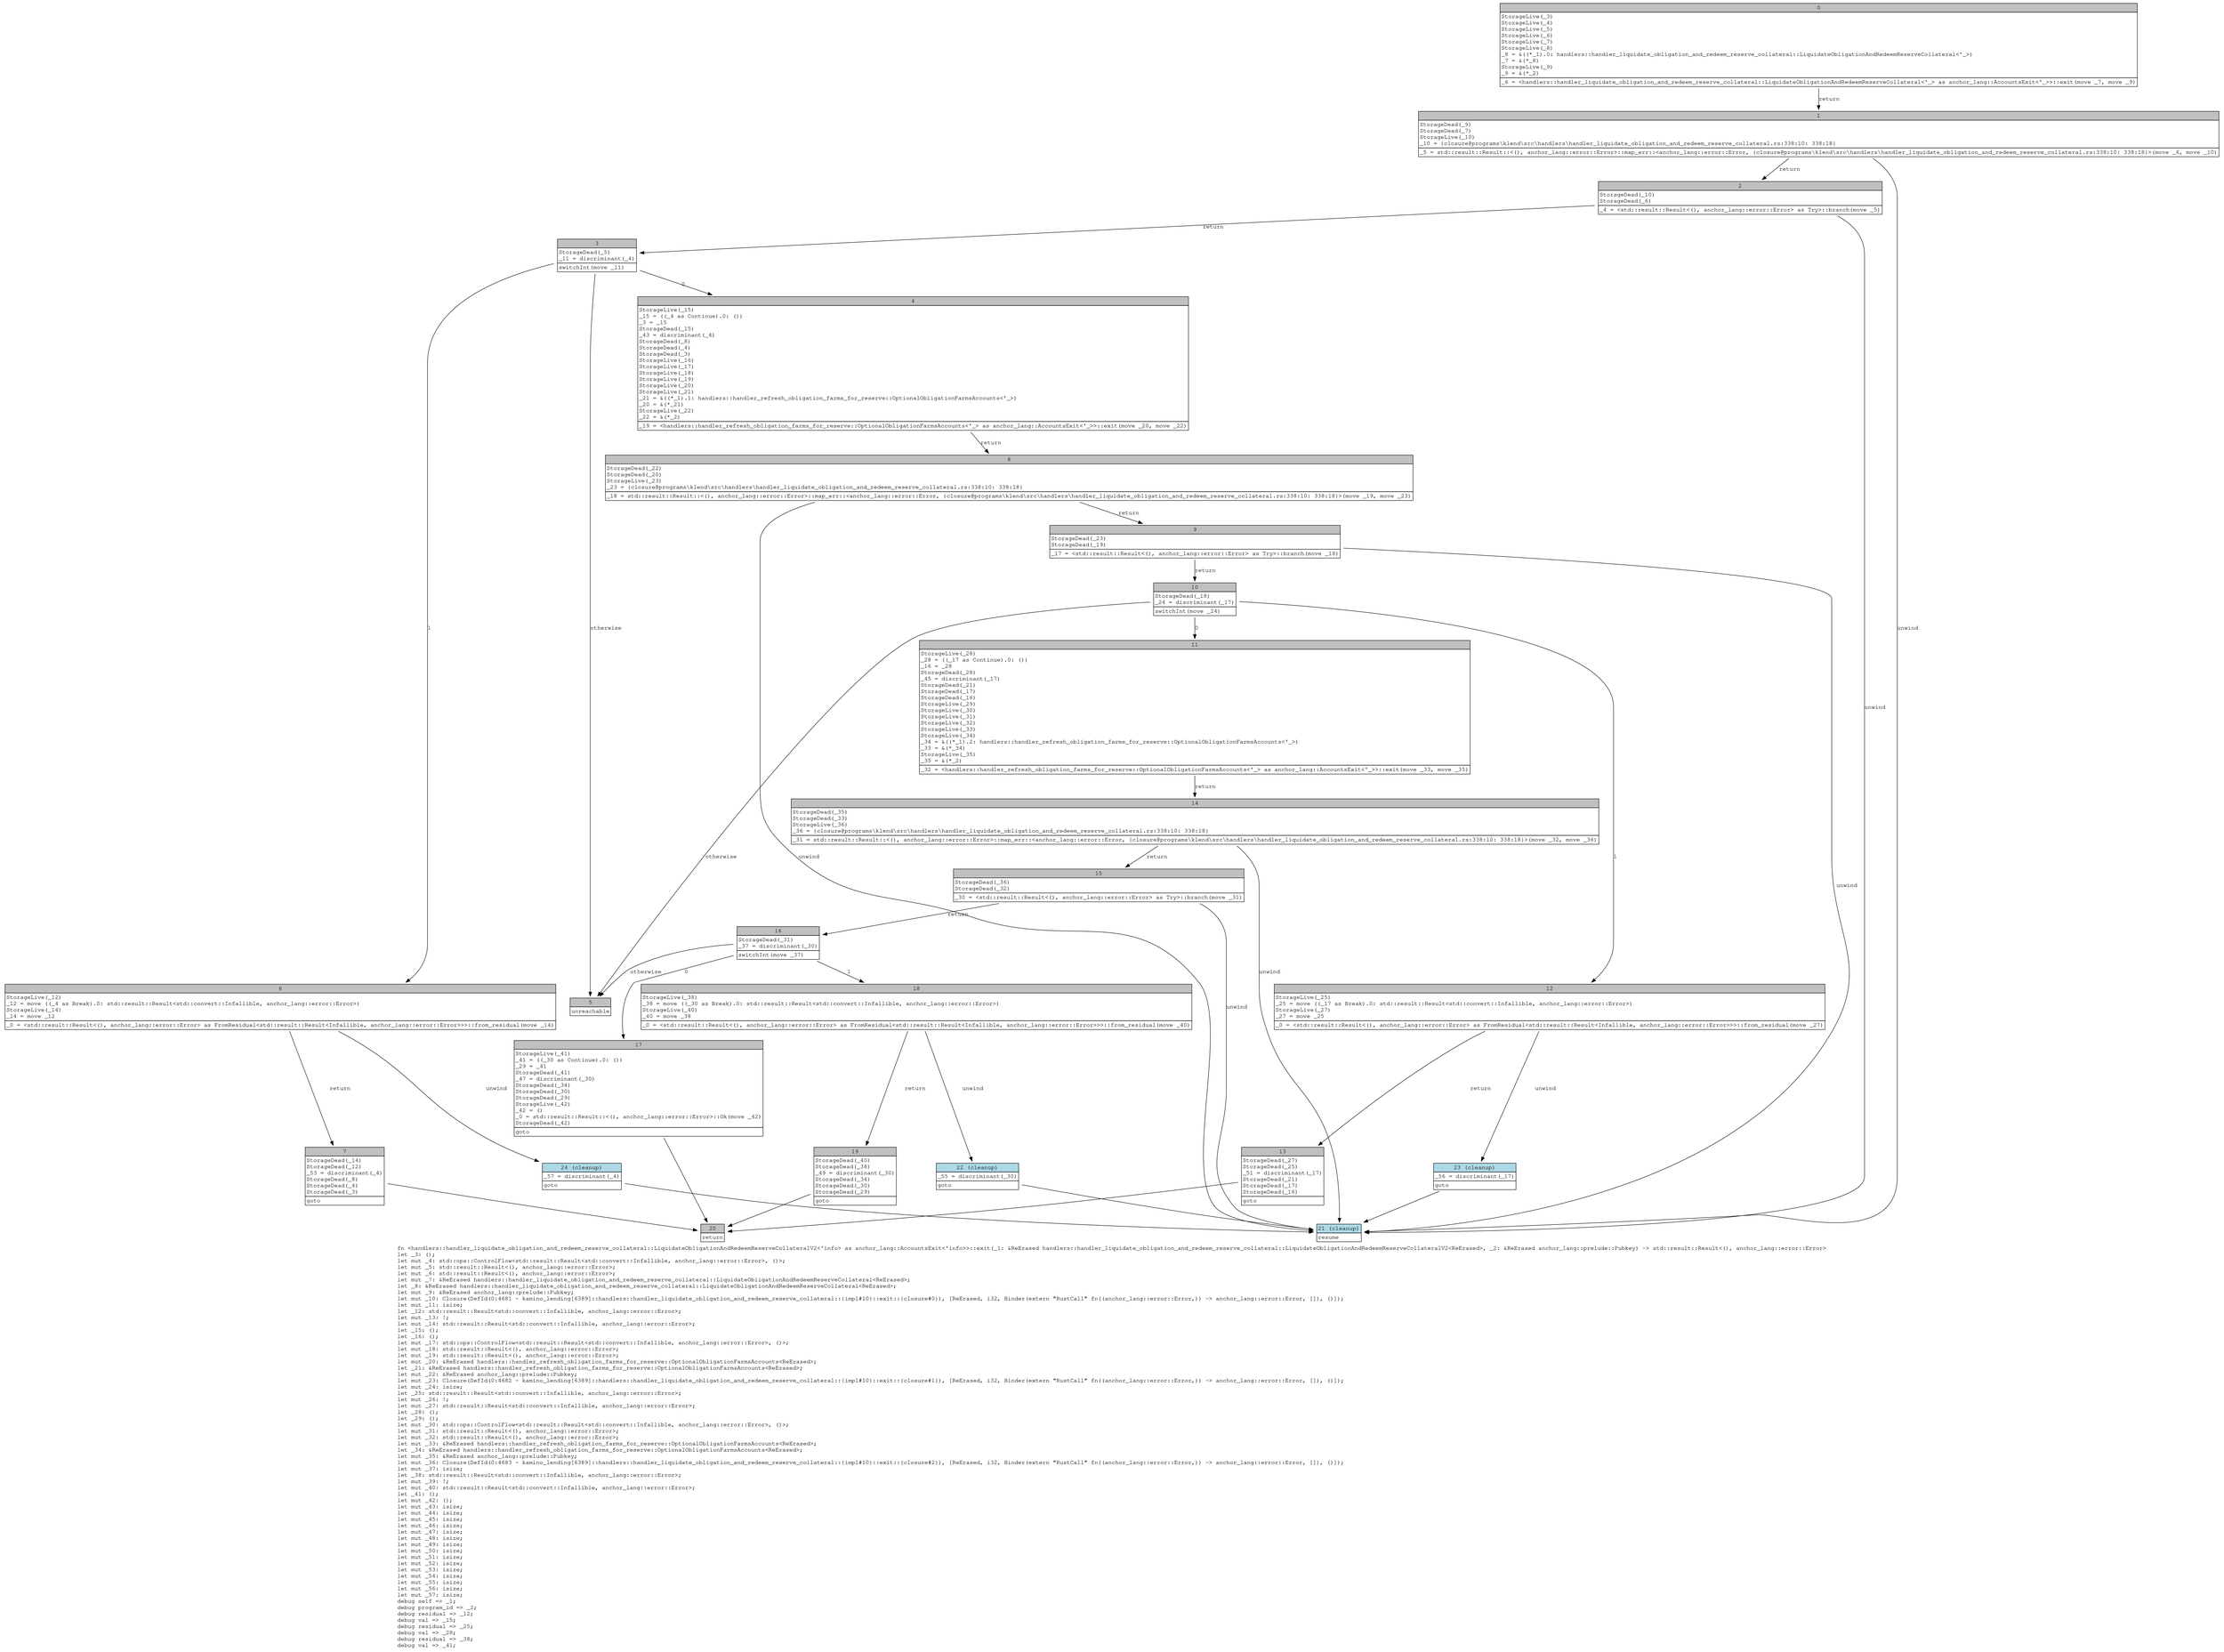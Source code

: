 digraph Mir_0_4680 {
    graph [fontname="Courier, monospace"];
    node [fontname="Courier, monospace"];
    edge [fontname="Courier, monospace"];
    label=<fn &lt;handlers::handler_liquidate_obligation_and_redeem_reserve_collateral::LiquidateObligationAndRedeemReserveCollateralV2&lt;'info&gt; as anchor_lang::AccountsExit&lt;'info&gt;&gt;::exit(_1: &amp;ReErased handlers::handler_liquidate_obligation_and_redeem_reserve_collateral::LiquidateObligationAndRedeemReserveCollateralV2&lt;ReErased&gt;, _2: &amp;ReErased anchor_lang::prelude::Pubkey) -&gt; std::result::Result&lt;(), anchor_lang::error::Error&gt;<br align="left"/>let _3: ();<br align="left"/>let mut _4: std::ops::ControlFlow&lt;std::result::Result&lt;std::convert::Infallible, anchor_lang::error::Error&gt;, ()&gt;;<br align="left"/>let mut _5: std::result::Result&lt;(), anchor_lang::error::Error&gt;;<br align="left"/>let mut _6: std::result::Result&lt;(), anchor_lang::error::Error&gt;;<br align="left"/>let mut _7: &amp;ReErased handlers::handler_liquidate_obligation_and_redeem_reserve_collateral::LiquidateObligationAndRedeemReserveCollateral&lt;ReErased&gt;;<br align="left"/>let _8: &amp;ReErased handlers::handler_liquidate_obligation_and_redeem_reserve_collateral::LiquidateObligationAndRedeemReserveCollateral&lt;ReErased&gt;;<br align="left"/>let mut _9: &amp;ReErased anchor_lang::prelude::Pubkey;<br align="left"/>let mut _10: Closure(DefId(0:4681 ~ kamino_lending[6389]::handlers::handler_liquidate_obligation_and_redeem_reserve_collateral::{impl#10}::exit::{closure#0}), [ReErased, i32, Binder(extern &quot;RustCall&quot; fn((anchor_lang::error::Error,)) -&gt; anchor_lang::error::Error, []), ()]);<br align="left"/>let mut _11: isize;<br align="left"/>let _12: std::result::Result&lt;std::convert::Infallible, anchor_lang::error::Error&gt;;<br align="left"/>let mut _13: !;<br align="left"/>let mut _14: std::result::Result&lt;std::convert::Infallible, anchor_lang::error::Error&gt;;<br align="left"/>let _15: ();<br align="left"/>let _16: ();<br align="left"/>let mut _17: std::ops::ControlFlow&lt;std::result::Result&lt;std::convert::Infallible, anchor_lang::error::Error&gt;, ()&gt;;<br align="left"/>let mut _18: std::result::Result&lt;(), anchor_lang::error::Error&gt;;<br align="left"/>let mut _19: std::result::Result&lt;(), anchor_lang::error::Error&gt;;<br align="left"/>let mut _20: &amp;ReErased handlers::handler_refresh_obligation_farms_for_reserve::OptionalObligationFarmsAccounts&lt;ReErased&gt;;<br align="left"/>let _21: &amp;ReErased handlers::handler_refresh_obligation_farms_for_reserve::OptionalObligationFarmsAccounts&lt;ReErased&gt;;<br align="left"/>let mut _22: &amp;ReErased anchor_lang::prelude::Pubkey;<br align="left"/>let mut _23: Closure(DefId(0:4682 ~ kamino_lending[6389]::handlers::handler_liquidate_obligation_and_redeem_reserve_collateral::{impl#10}::exit::{closure#1}), [ReErased, i32, Binder(extern &quot;RustCall&quot; fn((anchor_lang::error::Error,)) -&gt; anchor_lang::error::Error, []), ()]);<br align="left"/>let mut _24: isize;<br align="left"/>let _25: std::result::Result&lt;std::convert::Infallible, anchor_lang::error::Error&gt;;<br align="left"/>let mut _26: !;<br align="left"/>let mut _27: std::result::Result&lt;std::convert::Infallible, anchor_lang::error::Error&gt;;<br align="left"/>let _28: ();<br align="left"/>let _29: ();<br align="left"/>let mut _30: std::ops::ControlFlow&lt;std::result::Result&lt;std::convert::Infallible, anchor_lang::error::Error&gt;, ()&gt;;<br align="left"/>let mut _31: std::result::Result&lt;(), anchor_lang::error::Error&gt;;<br align="left"/>let mut _32: std::result::Result&lt;(), anchor_lang::error::Error&gt;;<br align="left"/>let mut _33: &amp;ReErased handlers::handler_refresh_obligation_farms_for_reserve::OptionalObligationFarmsAccounts&lt;ReErased&gt;;<br align="left"/>let _34: &amp;ReErased handlers::handler_refresh_obligation_farms_for_reserve::OptionalObligationFarmsAccounts&lt;ReErased&gt;;<br align="left"/>let mut _35: &amp;ReErased anchor_lang::prelude::Pubkey;<br align="left"/>let mut _36: Closure(DefId(0:4683 ~ kamino_lending[6389]::handlers::handler_liquidate_obligation_and_redeem_reserve_collateral::{impl#10}::exit::{closure#2}), [ReErased, i32, Binder(extern &quot;RustCall&quot; fn((anchor_lang::error::Error,)) -&gt; anchor_lang::error::Error, []), ()]);<br align="left"/>let mut _37: isize;<br align="left"/>let _38: std::result::Result&lt;std::convert::Infallible, anchor_lang::error::Error&gt;;<br align="left"/>let mut _39: !;<br align="left"/>let mut _40: std::result::Result&lt;std::convert::Infallible, anchor_lang::error::Error&gt;;<br align="left"/>let _41: ();<br align="left"/>let mut _42: ();<br align="left"/>let mut _43: isize;<br align="left"/>let mut _44: isize;<br align="left"/>let mut _45: isize;<br align="left"/>let mut _46: isize;<br align="left"/>let mut _47: isize;<br align="left"/>let mut _48: isize;<br align="left"/>let mut _49: isize;<br align="left"/>let mut _50: isize;<br align="left"/>let mut _51: isize;<br align="left"/>let mut _52: isize;<br align="left"/>let mut _53: isize;<br align="left"/>let mut _54: isize;<br align="left"/>let mut _55: isize;<br align="left"/>let mut _56: isize;<br align="left"/>let mut _57: isize;<br align="left"/>debug self =&gt; _1;<br align="left"/>debug program_id =&gt; _2;<br align="left"/>debug residual =&gt; _12;<br align="left"/>debug val =&gt; _15;<br align="left"/>debug residual =&gt; _25;<br align="left"/>debug val =&gt; _28;<br align="left"/>debug residual =&gt; _38;<br align="left"/>debug val =&gt; _41;<br align="left"/>>;
    bb0__0_4680 [shape="none", label=<<table border="0" cellborder="1" cellspacing="0"><tr><td bgcolor="gray" align="center" colspan="1">0</td></tr><tr><td align="left" balign="left">StorageLive(_3)<br/>StorageLive(_4)<br/>StorageLive(_5)<br/>StorageLive(_6)<br/>StorageLive(_7)<br/>StorageLive(_8)<br/>_8 = &amp;((*_1).0: handlers::handler_liquidate_obligation_and_redeem_reserve_collateral::LiquidateObligationAndRedeemReserveCollateral&lt;'_&gt;)<br/>_7 = &amp;(*_8)<br/>StorageLive(_9)<br/>_9 = &amp;(*_2)<br/></td></tr><tr><td align="left">_6 = &lt;handlers::handler_liquidate_obligation_and_redeem_reserve_collateral::LiquidateObligationAndRedeemReserveCollateral&lt;'_&gt; as anchor_lang::AccountsExit&lt;'_&gt;&gt;::exit(move _7, move _9)</td></tr></table>>];
    bb1__0_4680 [shape="none", label=<<table border="0" cellborder="1" cellspacing="0"><tr><td bgcolor="gray" align="center" colspan="1">1</td></tr><tr><td align="left" balign="left">StorageDead(_9)<br/>StorageDead(_7)<br/>StorageLive(_10)<br/>_10 = {closure@programs\klend\src\handlers\handler_liquidate_obligation_and_redeem_reserve_collateral.rs:338:10: 338:18}<br/></td></tr><tr><td align="left">_5 = std::result::Result::&lt;(), anchor_lang::error::Error&gt;::map_err::&lt;anchor_lang::error::Error, {closure@programs\klend\src\handlers\handler_liquidate_obligation_and_redeem_reserve_collateral.rs:338:10: 338:18}&gt;(move _6, move _10)</td></tr></table>>];
    bb2__0_4680 [shape="none", label=<<table border="0" cellborder="1" cellspacing="0"><tr><td bgcolor="gray" align="center" colspan="1">2</td></tr><tr><td align="left" balign="left">StorageDead(_10)<br/>StorageDead(_6)<br/></td></tr><tr><td align="left">_4 = &lt;std::result::Result&lt;(), anchor_lang::error::Error&gt; as Try&gt;::branch(move _5)</td></tr></table>>];
    bb3__0_4680 [shape="none", label=<<table border="0" cellborder="1" cellspacing="0"><tr><td bgcolor="gray" align="center" colspan="1">3</td></tr><tr><td align="left" balign="left">StorageDead(_5)<br/>_11 = discriminant(_4)<br/></td></tr><tr><td align="left">switchInt(move _11)</td></tr></table>>];
    bb4__0_4680 [shape="none", label=<<table border="0" cellborder="1" cellspacing="0"><tr><td bgcolor="gray" align="center" colspan="1">4</td></tr><tr><td align="left" balign="left">StorageLive(_15)<br/>_15 = ((_4 as Continue).0: ())<br/>_3 = _15<br/>StorageDead(_15)<br/>_43 = discriminant(_4)<br/>StorageDead(_8)<br/>StorageDead(_4)<br/>StorageDead(_3)<br/>StorageLive(_16)<br/>StorageLive(_17)<br/>StorageLive(_18)<br/>StorageLive(_19)<br/>StorageLive(_20)<br/>StorageLive(_21)<br/>_21 = &amp;((*_1).1: handlers::handler_refresh_obligation_farms_for_reserve::OptionalObligationFarmsAccounts&lt;'_&gt;)<br/>_20 = &amp;(*_21)<br/>StorageLive(_22)<br/>_22 = &amp;(*_2)<br/></td></tr><tr><td align="left">_19 = &lt;handlers::handler_refresh_obligation_farms_for_reserve::OptionalObligationFarmsAccounts&lt;'_&gt; as anchor_lang::AccountsExit&lt;'_&gt;&gt;::exit(move _20, move _22)</td></tr></table>>];
    bb5__0_4680 [shape="none", label=<<table border="0" cellborder="1" cellspacing="0"><tr><td bgcolor="gray" align="center" colspan="1">5</td></tr><tr><td align="left">unreachable</td></tr></table>>];
    bb6__0_4680 [shape="none", label=<<table border="0" cellborder="1" cellspacing="0"><tr><td bgcolor="gray" align="center" colspan="1">6</td></tr><tr><td align="left" balign="left">StorageLive(_12)<br/>_12 = move ((_4 as Break).0: std::result::Result&lt;std::convert::Infallible, anchor_lang::error::Error&gt;)<br/>StorageLive(_14)<br/>_14 = move _12<br/></td></tr><tr><td align="left">_0 = &lt;std::result::Result&lt;(), anchor_lang::error::Error&gt; as FromResidual&lt;std::result::Result&lt;Infallible, anchor_lang::error::Error&gt;&gt;&gt;::from_residual(move _14)</td></tr></table>>];
    bb7__0_4680 [shape="none", label=<<table border="0" cellborder="1" cellspacing="0"><tr><td bgcolor="gray" align="center" colspan="1">7</td></tr><tr><td align="left" balign="left">StorageDead(_14)<br/>StorageDead(_12)<br/>_53 = discriminant(_4)<br/>StorageDead(_8)<br/>StorageDead(_4)<br/>StorageDead(_3)<br/></td></tr><tr><td align="left">goto</td></tr></table>>];
    bb8__0_4680 [shape="none", label=<<table border="0" cellborder="1" cellspacing="0"><tr><td bgcolor="gray" align="center" colspan="1">8</td></tr><tr><td align="left" balign="left">StorageDead(_22)<br/>StorageDead(_20)<br/>StorageLive(_23)<br/>_23 = {closure@programs\klend\src\handlers\handler_liquidate_obligation_and_redeem_reserve_collateral.rs:338:10: 338:18}<br/></td></tr><tr><td align="left">_18 = std::result::Result::&lt;(), anchor_lang::error::Error&gt;::map_err::&lt;anchor_lang::error::Error, {closure@programs\klend\src\handlers\handler_liquidate_obligation_and_redeem_reserve_collateral.rs:338:10: 338:18}&gt;(move _19, move _23)</td></tr></table>>];
    bb9__0_4680 [shape="none", label=<<table border="0" cellborder="1" cellspacing="0"><tr><td bgcolor="gray" align="center" colspan="1">9</td></tr><tr><td align="left" balign="left">StorageDead(_23)<br/>StorageDead(_19)<br/></td></tr><tr><td align="left">_17 = &lt;std::result::Result&lt;(), anchor_lang::error::Error&gt; as Try&gt;::branch(move _18)</td></tr></table>>];
    bb10__0_4680 [shape="none", label=<<table border="0" cellborder="1" cellspacing="0"><tr><td bgcolor="gray" align="center" colspan="1">10</td></tr><tr><td align="left" balign="left">StorageDead(_18)<br/>_24 = discriminant(_17)<br/></td></tr><tr><td align="left">switchInt(move _24)</td></tr></table>>];
    bb11__0_4680 [shape="none", label=<<table border="0" cellborder="1" cellspacing="0"><tr><td bgcolor="gray" align="center" colspan="1">11</td></tr><tr><td align="left" balign="left">StorageLive(_28)<br/>_28 = ((_17 as Continue).0: ())<br/>_16 = _28<br/>StorageDead(_28)<br/>_45 = discriminant(_17)<br/>StorageDead(_21)<br/>StorageDead(_17)<br/>StorageDead(_16)<br/>StorageLive(_29)<br/>StorageLive(_30)<br/>StorageLive(_31)<br/>StorageLive(_32)<br/>StorageLive(_33)<br/>StorageLive(_34)<br/>_34 = &amp;((*_1).2: handlers::handler_refresh_obligation_farms_for_reserve::OptionalObligationFarmsAccounts&lt;'_&gt;)<br/>_33 = &amp;(*_34)<br/>StorageLive(_35)<br/>_35 = &amp;(*_2)<br/></td></tr><tr><td align="left">_32 = &lt;handlers::handler_refresh_obligation_farms_for_reserve::OptionalObligationFarmsAccounts&lt;'_&gt; as anchor_lang::AccountsExit&lt;'_&gt;&gt;::exit(move _33, move _35)</td></tr></table>>];
    bb12__0_4680 [shape="none", label=<<table border="0" cellborder="1" cellspacing="0"><tr><td bgcolor="gray" align="center" colspan="1">12</td></tr><tr><td align="left" balign="left">StorageLive(_25)<br/>_25 = move ((_17 as Break).0: std::result::Result&lt;std::convert::Infallible, anchor_lang::error::Error&gt;)<br/>StorageLive(_27)<br/>_27 = move _25<br/></td></tr><tr><td align="left">_0 = &lt;std::result::Result&lt;(), anchor_lang::error::Error&gt; as FromResidual&lt;std::result::Result&lt;Infallible, anchor_lang::error::Error&gt;&gt;&gt;::from_residual(move _27)</td></tr></table>>];
    bb13__0_4680 [shape="none", label=<<table border="0" cellborder="1" cellspacing="0"><tr><td bgcolor="gray" align="center" colspan="1">13</td></tr><tr><td align="left" balign="left">StorageDead(_27)<br/>StorageDead(_25)<br/>_51 = discriminant(_17)<br/>StorageDead(_21)<br/>StorageDead(_17)<br/>StorageDead(_16)<br/></td></tr><tr><td align="left">goto</td></tr></table>>];
    bb14__0_4680 [shape="none", label=<<table border="0" cellborder="1" cellspacing="0"><tr><td bgcolor="gray" align="center" colspan="1">14</td></tr><tr><td align="left" balign="left">StorageDead(_35)<br/>StorageDead(_33)<br/>StorageLive(_36)<br/>_36 = {closure@programs\klend\src\handlers\handler_liquidate_obligation_and_redeem_reserve_collateral.rs:338:10: 338:18}<br/></td></tr><tr><td align="left">_31 = std::result::Result::&lt;(), anchor_lang::error::Error&gt;::map_err::&lt;anchor_lang::error::Error, {closure@programs\klend\src\handlers\handler_liquidate_obligation_and_redeem_reserve_collateral.rs:338:10: 338:18}&gt;(move _32, move _36)</td></tr></table>>];
    bb15__0_4680 [shape="none", label=<<table border="0" cellborder="1" cellspacing="0"><tr><td bgcolor="gray" align="center" colspan="1">15</td></tr><tr><td align="left" balign="left">StorageDead(_36)<br/>StorageDead(_32)<br/></td></tr><tr><td align="left">_30 = &lt;std::result::Result&lt;(), anchor_lang::error::Error&gt; as Try&gt;::branch(move _31)</td></tr></table>>];
    bb16__0_4680 [shape="none", label=<<table border="0" cellborder="1" cellspacing="0"><tr><td bgcolor="gray" align="center" colspan="1">16</td></tr><tr><td align="left" balign="left">StorageDead(_31)<br/>_37 = discriminant(_30)<br/></td></tr><tr><td align="left">switchInt(move _37)</td></tr></table>>];
    bb17__0_4680 [shape="none", label=<<table border="0" cellborder="1" cellspacing="0"><tr><td bgcolor="gray" align="center" colspan="1">17</td></tr><tr><td align="left" balign="left">StorageLive(_41)<br/>_41 = ((_30 as Continue).0: ())<br/>_29 = _41<br/>StorageDead(_41)<br/>_47 = discriminant(_30)<br/>StorageDead(_34)<br/>StorageDead(_30)<br/>StorageDead(_29)<br/>StorageLive(_42)<br/>_42 = ()<br/>_0 = std::result::Result::&lt;(), anchor_lang::error::Error&gt;::Ok(move _42)<br/>StorageDead(_42)<br/></td></tr><tr><td align="left">goto</td></tr></table>>];
    bb18__0_4680 [shape="none", label=<<table border="0" cellborder="1" cellspacing="0"><tr><td bgcolor="gray" align="center" colspan="1">18</td></tr><tr><td align="left" balign="left">StorageLive(_38)<br/>_38 = move ((_30 as Break).0: std::result::Result&lt;std::convert::Infallible, anchor_lang::error::Error&gt;)<br/>StorageLive(_40)<br/>_40 = move _38<br/></td></tr><tr><td align="left">_0 = &lt;std::result::Result&lt;(), anchor_lang::error::Error&gt; as FromResidual&lt;std::result::Result&lt;Infallible, anchor_lang::error::Error&gt;&gt;&gt;::from_residual(move _40)</td></tr></table>>];
    bb19__0_4680 [shape="none", label=<<table border="0" cellborder="1" cellspacing="0"><tr><td bgcolor="gray" align="center" colspan="1">19</td></tr><tr><td align="left" balign="left">StorageDead(_40)<br/>StorageDead(_38)<br/>_49 = discriminant(_30)<br/>StorageDead(_34)<br/>StorageDead(_30)<br/>StorageDead(_29)<br/></td></tr><tr><td align="left">goto</td></tr></table>>];
    bb20__0_4680 [shape="none", label=<<table border="0" cellborder="1" cellspacing="0"><tr><td bgcolor="gray" align="center" colspan="1">20</td></tr><tr><td align="left">return</td></tr></table>>];
    bb21__0_4680 [shape="none", label=<<table border="0" cellborder="1" cellspacing="0"><tr><td bgcolor="lightblue" align="center" colspan="1">21 (cleanup)</td></tr><tr><td align="left">resume</td></tr></table>>];
    bb22__0_4680 [shape="none", label=<<table border="0" cellborder="1" cellspacing="0"><tr><td bgcolor="lightblue" align="center" colspan="1">22 (cleanup)</td></tr><tr><td align="left" balign="left">_55 = discriminant(_30)<br/></td></tr><tr><td align="left">goto</td></tr></table>>];
    bb23__0_4680 [shape="none", label=<<table border="0" cellborder="1" cellspacing="0"><tr><td bgcolor="lightblue" align="center" colspan="1">23 (cleanup)</td></tr><tr><td align="left" balign="left">_56 = discriminant(_17)<br/></td></tr><tr><td align="left">goto</td></tr></table>>];
    bb24__0_4680 [shape="none", label=<<table border="0" cellborder="1" cellspacing="0"><tr><td bgcolor="lightblue" align="center" colspan="1">24 (cleanup)</td></tr><tr><td align="left" balign="left">_57 = discriminant(_4)<br/></td></tr><tr><td align="left">goto</td></tr></table>>];
    bb0__0_4680 -> bb1__0_4680 [label="return"];
    bb1__0_4680 -> bb2__0_4680 [label="return"];
    bb1__0_4680 -> bb21__0_4680 [label="unwind"];
    bb2__0_4680 -> bb3__0_4680 [label="return"];
    bb2__0_4680 -> bb21__0_4680 [label="unwind"];
    bb3__0_4680 -> bb4__0_4680 [label="0"];
    bb3__0_4680 -> bb6__0_4680 [label="1"];
    bb3__0_4680 -> bb5__0_4680 [label="otherwise"];
    bb4__0_4680 -> bb8__0_4680 [label="return"];
    bb6__0_4680 -> bb7__0_4680 [label="return"];
    bb6__0_4680 -> bb24__0_4680 [label="unwind"];
    bb7__0_4680 -> bb20__0_4680 [label=""];
    bb8__0_4680 -> bb9__0_4680 [label="return"];
    bb8__0_4680 -> bb21__0_4680 [label="unwind"];
    bb9__0_4680 -> bb10__0_4680 [label="return"];
    bb9__0_4680 -> bb21__0_4680 [label="unwind"];
    bb10__0_4680 -> bb11__0_4680 [label="0"];
    bb10__0_4680 -> bb12__0_4680 [label="1"];
    bb10__0_4680 -> bb5__0_4680 [label="otherwise"];
    bb11__0_4680 -> bb14__0_4680 [label="return"];
    bb12__0_4680 -> bb13__0_4680 [label="return"];
    bb12__0_4680 -> bb23__0_4680 [label="unwind"];
    bb13__0_4680 -> bb20__0_4680 [label=""];
    bb14__0_4680 -> bb15__0_4680 [label="return"];
    bb14__0_4680 -> bb21__0_4680 [label="unwind"];
    bb15__0_4680 -> bb16__0_4680 [label="return"];
    bb15__0_4680 -> bb21__0_4680 [label="unwind"];
    bb16__0_4680 -> bb17__0_4680 [label="0"];
    bb16__0_4680 -> bb18__0_4680 [label="1"];
    bb16__0_4680 -> bb5__0_4680 [label="otherwise"];
    bb17__0_4680 -> bb20__0_4680 [label=""];
    bb18__0_4680 -> bb19__0_4680 [label="return"];
    bb18__0_4680 -> bb22__0_4680 [label="unwind"];
    bb19__0_4680 -> bb20__0_4680 [label=""];
    bb22__0_4680 -> bb21__0_4680 [label=""];
    bb23__0_4680 -> bb21__0_4680 [label=""];
    bb24__0_4680 -> bb21__0_4680 [label=""];
}
